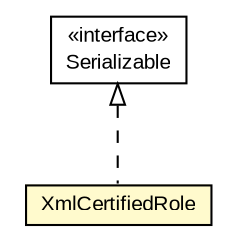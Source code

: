 #!/usr/local/bin/dot
#
# Class diagram 
# Generated by UMLGraph version R5_6-24-gf6e263 (http://www.umlgraph.org/)
#

digraph G {
	edge [fontname="arial",fontsize=10,labelfontname="arial",labelfontsize=10];
	node [fontname="arial",fontsize=10,shape=plaintext];
	nodesep=0.25;
	ranksep=0.5;
	// eu.europa.esig.dss.jaxb.diagnostic.XmlCertifiedRole
	c800590 [label=<<table title="eu.europa.esig.dss.jaxb.diagnostic.XmlCertifiedRole" border="0" cellborder="1" cellspacing="0" cellpadding="2" port="p" bgcolor="lemonChiffon" href="./XmlCertifiedRole.html">
		<tr><td><table border="0" cellspacing="0" cellpadding="1">
<tr><td align="center" balign="center"> XmlCertifiedRole </td></tr>
		</table></td></tr>
		</table>>, URL="./XmlCertifiedRole.html", fontname="arial", fontcolor="black", fontsize=10.0];
	//eu.europa.esig.dss.jaxb.diagnostic.XmlCertifiedRole implements java.io.Serializable
	c801117:p -> c800590:p [dir=back,arrowtail=empty,style=dashed];
	// java.io.Serializable
	c801117 [label=<<table title="java.io.Serializable" border="0" cellborder="1" cellspacing="0" cellpadding="2" port="p" href="http://java.sun.com/j2se/1.4.2/docs/api/java/io/Serializable.html">
		<tr><td><table border="0" cellspacing="0" cellpadding="1">
<tr><td align="center" balign="center"> &#171;interface&#187; </td></tr>
<tr><td align="center" balign="center"> Serializable </td></tr>
		</table></td></tr>
		</table>>, URL="http://java.sun.com/j2se/1.4.2/docs/api/java/io/Serializable.html", fontname="arial", fontcolor="black", fontsize=10.0];
}

